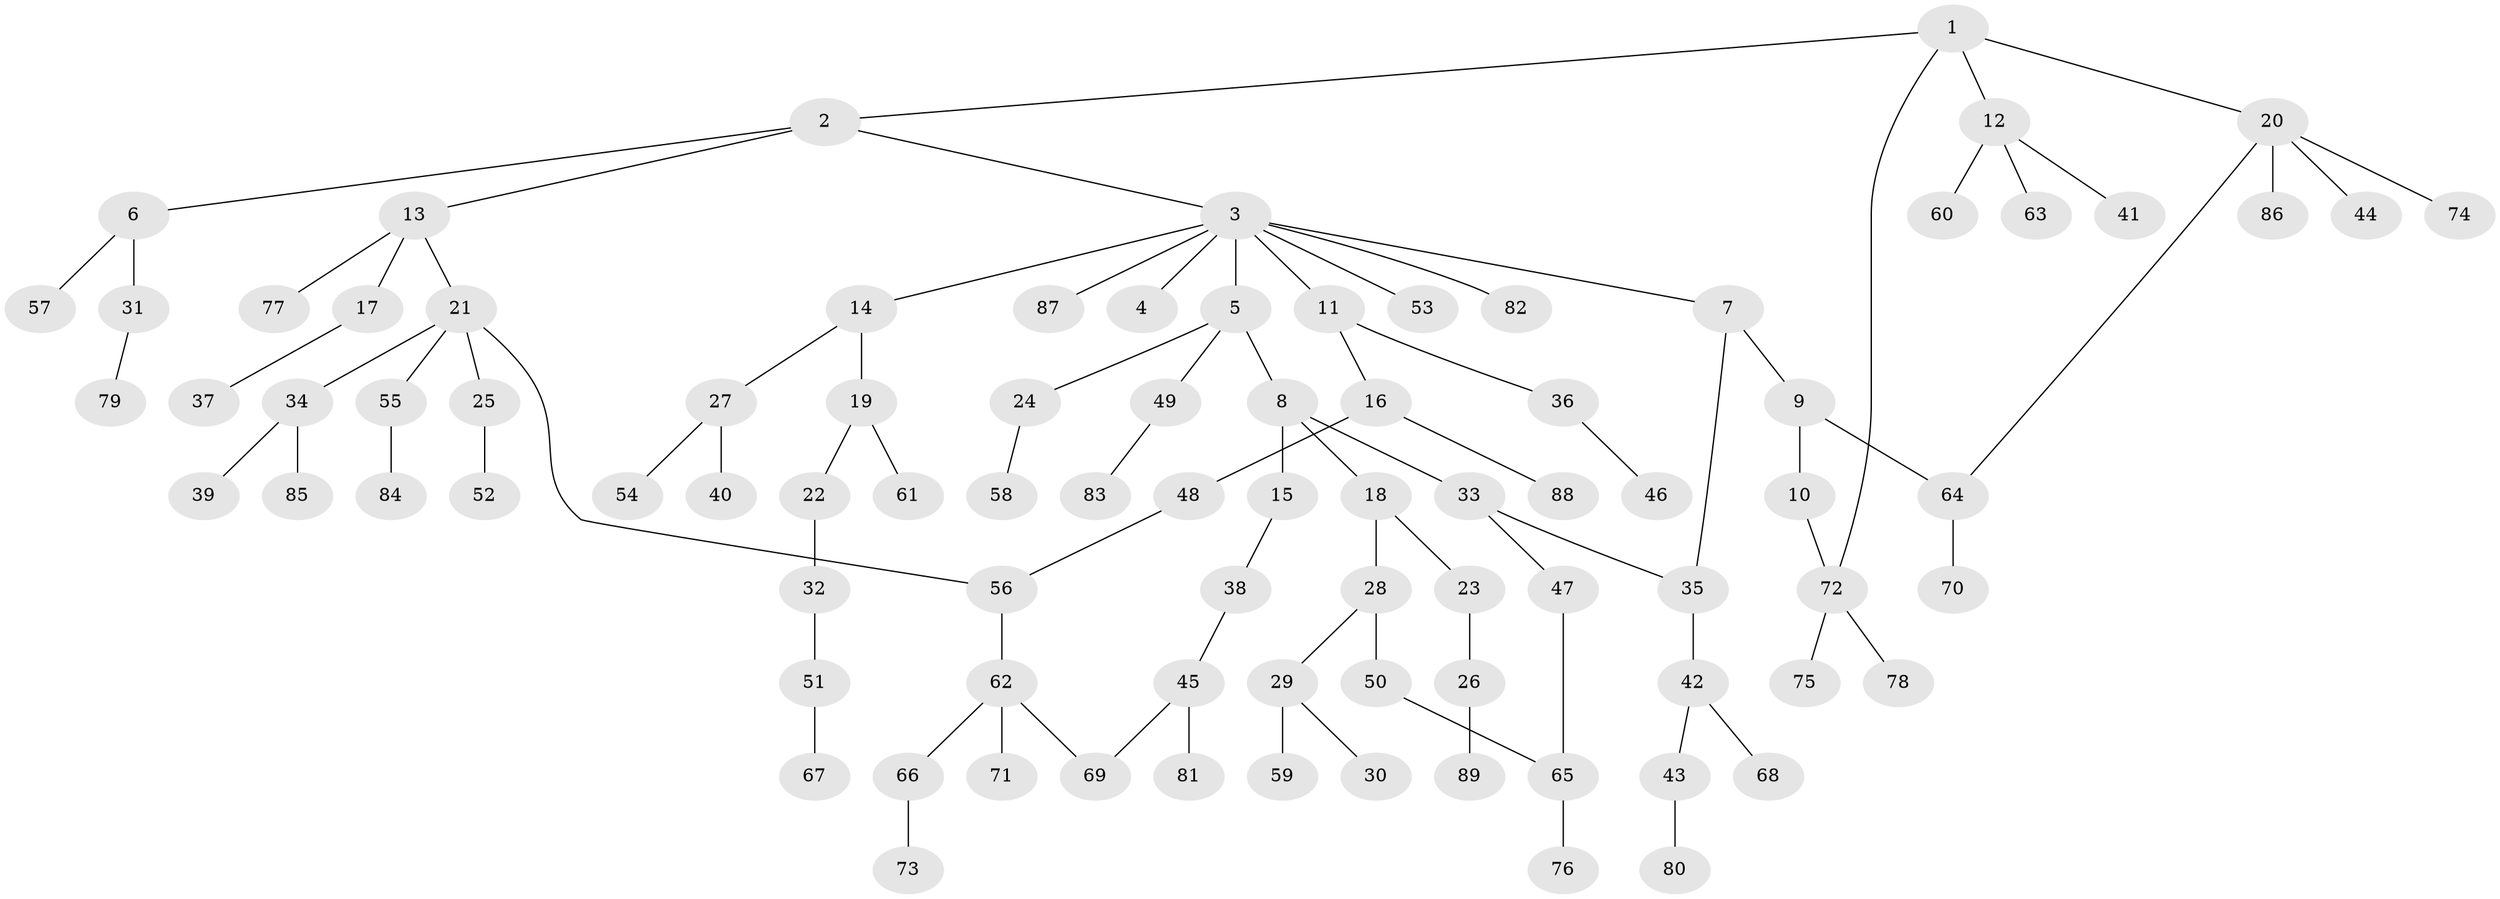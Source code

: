 // coarse degree distribution, {4: 0.1206896551724138, 6: 0.034482758620689655, 8: 0.017241379310344827, 2: 0.2413793103448276, 5: 0.017241379310344827, 3: 0.10344827586206896, 1: 0.46551724137931033}
// Generated by graph-tools (version 1.1) at 2025/23/03/03/25 07:23:32]
// undirected, 89 vertices, 94 edges
graph export_dot {
graph [start="1"]
  node [color=gray90,style=filled];
  1;
  2;
  3;
  4;
  5;
  6;
  7;
  8;
  9;
  10;
  11;
  12;
  13;
  14;
  15;
  16;
  17;
  18;
  19;
  20;
  21;
  22;
  23;
  24;
  25;
  26;
  27;
  28;
  29;
  30;
  31;
  32;
  33;
  34;
  35;
  36;
  37;
  38;
  39;
  40;
  41;
  42;
  43;
  44;
  45;
  46;
  47;
  48;
  49;
  50;
  51;
  52;
  53;
  54;
  55;
  56;
  57;
  58;
  59;
  60;
  61;
  62;
  63;
  64;
  65;
  66;
  67;
  68;
  69;
  70;
  71;
  72;
  73;
  74;
  75;
  76;
  77;
  78;
  79;
  80;
  81;
  82;
  83;
  84;
  85;
  86;
  87;
  88;
  89;
  1 -- 2;
  1 -- 12;
  1 -- 20;
  1 -- 72;
  2 -- 3;
  2 -- 6;
  2 -- 13;
  3 -- 4;
  3 -- 5;
  3 -- 7;
  3 -- 11;
  3 -- 14;
  3 -- 53;
  3 -- 82;
  3 -- 87;
  5 -- 8;
  5 -- 24;
  5 -- 49;
  6 -- 31;
  6 -- 57;
  7 -- 9;
  7 -- 35;
  8 -- 15;
  8 -- 18;
  8 -- 33;
  9 -- 10;
  9 -- 64;
  10 -- 72;
  11 -- 16;
  11 -- 36;
  12 -- 41;
  12 -- 60;
  12 -- 63;
  13 -- 17;
  13 -- 21;
  13 -- 77;
  14 -- 19;
  14 -- 27;
  15 -- 38;
  16 -- 48;
  16 -- 88;
  17 -- 37;
  18 -- 23;
  18 -- 28;
  19 -- 22;
  19 -- 61;
  20 -- 44;
  20 -- 64;
  20 -- 74;
  20 -- 86;
  21 -- 25;
  21 -- 34;
  21 -- 55;
  21 -- 56;
  22 -- 32;
  23 -- 26;
  24 -- 58;
  25 -- 52;
  26 -- 89;
  27 -- 40;
  27 -- 54;
  28 -- 29;
  28 -- 50;
  29 -- 30;
  29 -- 59;
  31 -- 79;
  32 -- 51;
  33 -- 47;
  33 -- 35;
  34 -- 39;
  34 -- 85;
  35 -- 42;
  36 -- 46;
  38 -- 45;
  42 -- 43;
  42 -- 68;
  43 -- 80;
  45 -- 69;
  45 -- 81;
  47 -- 65;
  48 -- 56;
  49 -- 83;
  50 -- 65;
  51 -- 67;
  55 -- 84;
  56 -- 62;
  62 -- 66;
  62 -- 71;
  62 -- 69;
  64 -- 70;
  65 -- 76;
  66 -- 73;
  72 -- 75;
  72 -- 78;
}
